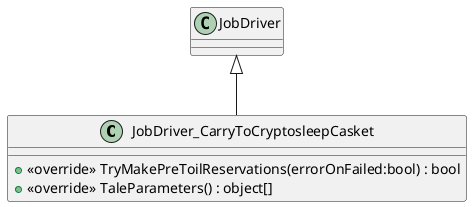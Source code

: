 @startuml
class JobDriver_CarryToCryptosleepCasket {
    + <<override>> TryMakePreToilReservations(errorOnFailed:bool) : bool
    + <<override>> TaleParameters() : object[]
}
JobDriver <|-- JobDriver_CarryToCryptosleepCasket
@enduml
